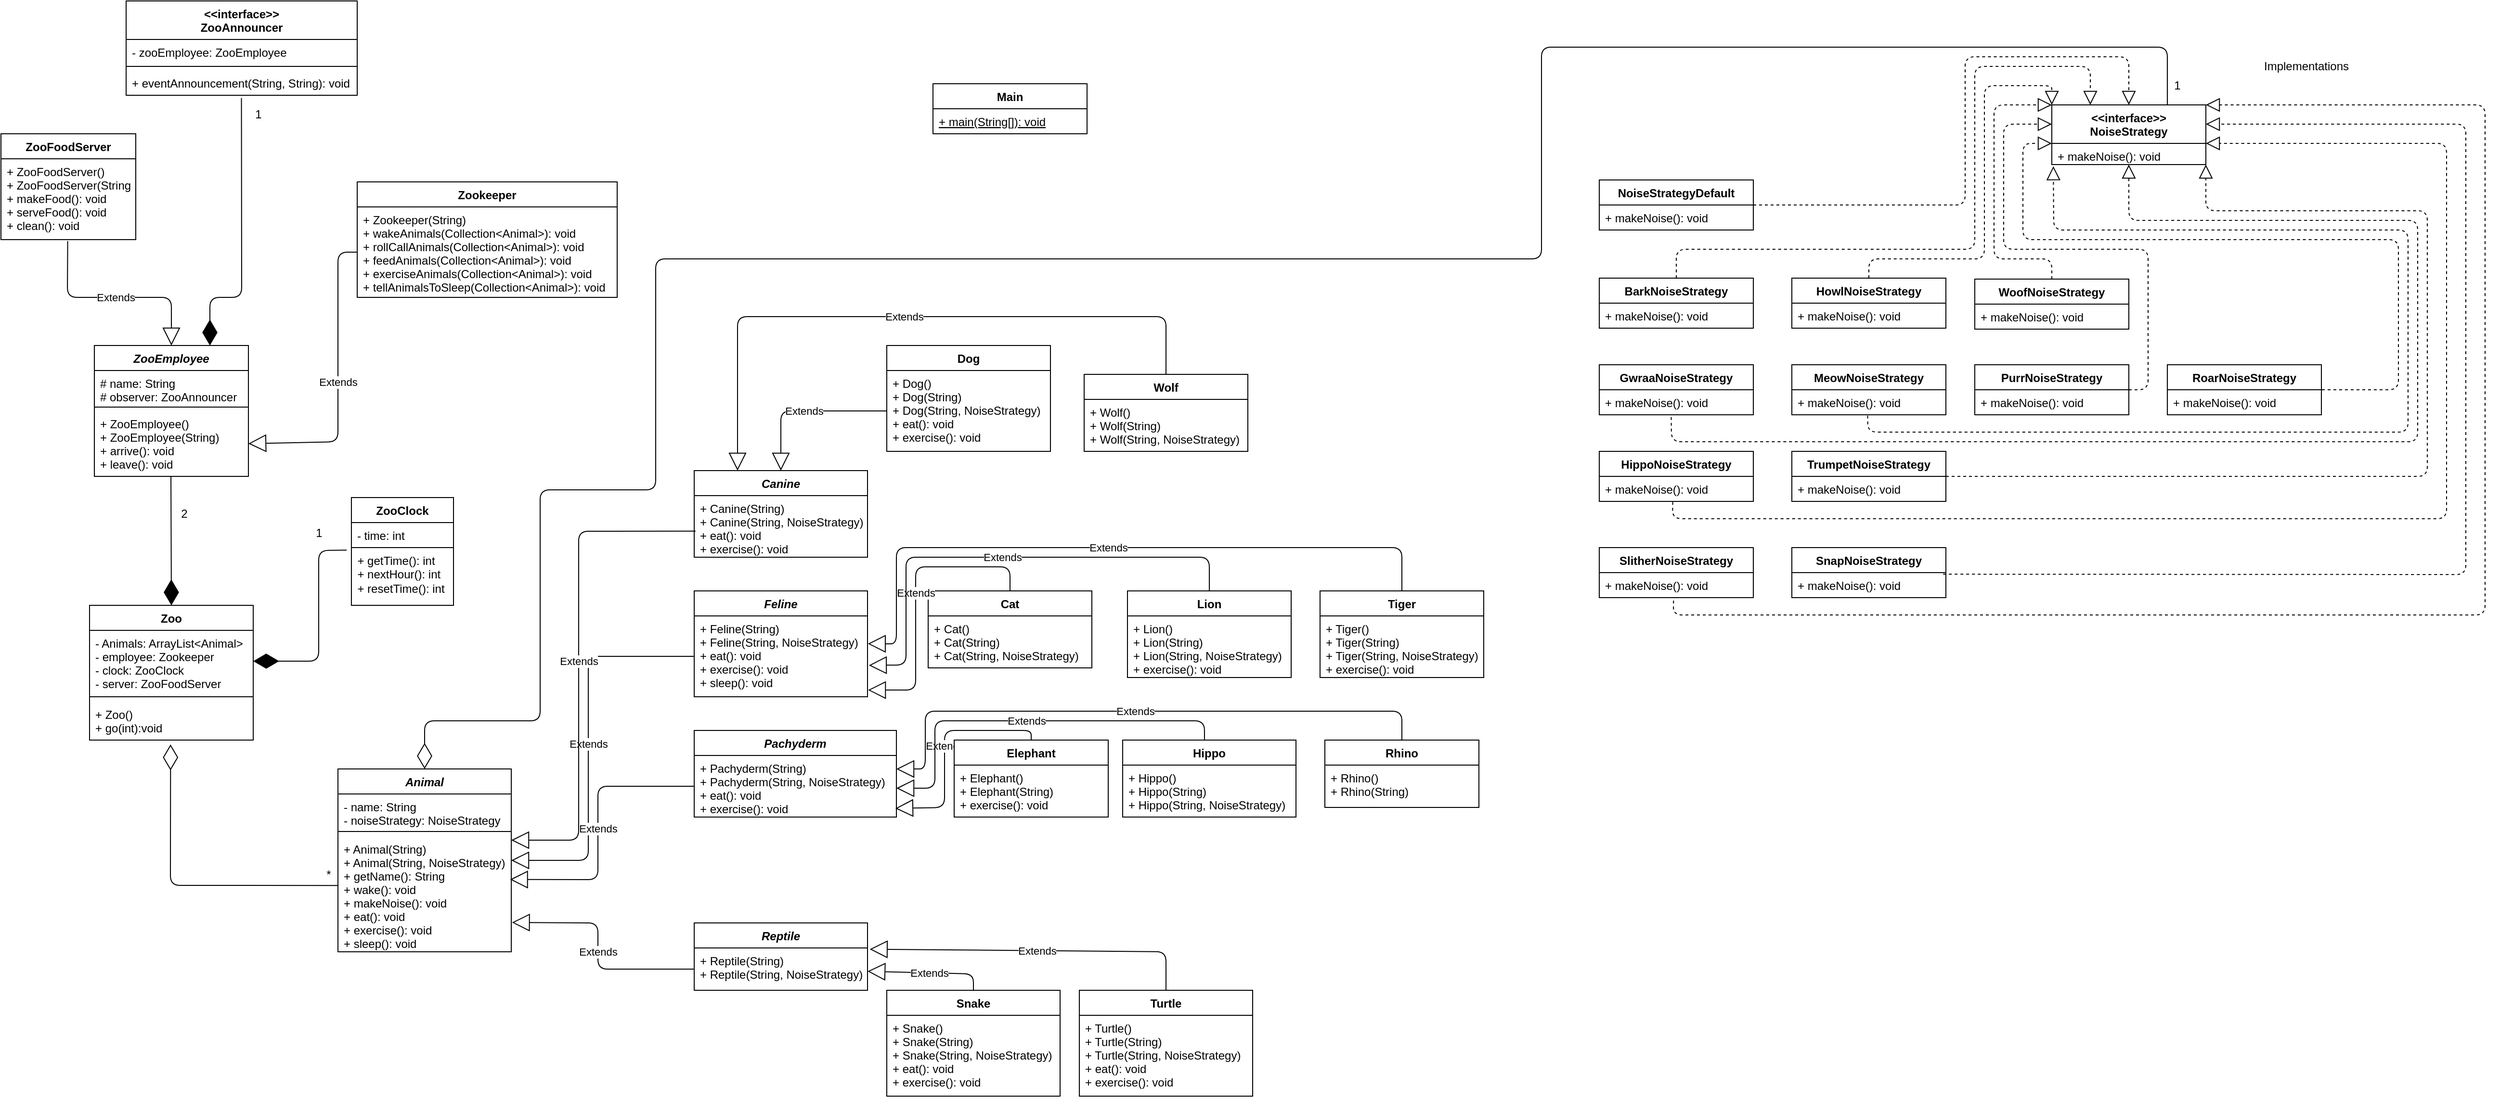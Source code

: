 <mxfile version="13.7.6" type="device"><diagram id="C5RBs43oDa-KdzZeNtuy" name="Page-1"><mxGraphModel dx="4517" dy="3106" grid="1" gridSize="10" guides="1" tooltips="1" connect="1" arrows="1" fold="1" page="1" pageScale="1" pageWidth="827" pageHeight="1169" math="0" shadow="0"><root><mxCell id="WIyWlLk6GJQsqaUBKTNV-0"/><mxCell id="WIyWlLk6GJQsqaUBKTNV-1" parent="WIyWlLk6GJQsqaUBKTNV-0"/><mxCell id="3nitn0mdfwLSogGtSMQ2-30" value="NoiseStrategyDefault" style="swimlane;fontStyle=1;align=center;verticalAlign=top;childLayout=stackLayout;horizontal=1;startSize=26;horizontalStack=0;resizeParent=1;resizeParentMax=0;resizeLast=0;collapsible=1;marginBottom=0;" parent="WIyWlLk6GJQsqaUBKTNV-1" vertex="1"><mxGeometry x="940" y="158" width="160" height="52" as="geometry"/></mxCell><mxCell id="3nitn0mdfwLSogGtSMQ2-31" value="+ makeNoise(): void" style="text;strokeColor=none;fillColor=none;align=left;verticalAlign=top;spacingLeft=4;spacingRight=4;overflow=hidden;rotatable=0;points=[[0,0.5],[1,0.5]];portConstraint=eastwest;" parent="3nitn0mdfwLSogGtSMQ2-30" vertex="1"><mxGeometry y="26" width="160" height="26" as="geometry"/></mxCell><mxCell id="3nitn0mdfwLSogGtSMQ2-46" value="BarkNoiseStrategy" style="swimlane;fontStyle=1;align=center;verticalAlign=top;childLayout=stackLayout;horizontal=1;startSize=26;horizontalStack=0;resizeParent=1;resizeParentMax=0;resizeLast=0;collapsible=1;marginBottom=0;" parent="WIyWlLk6GJQsqaUBKTNV-1" vertex="1"><mxGeometry x="940" y="260" width="160" height="52" as="geometry"/></mxCell><mxCell id="3nitn0mdfwLSogGtSMQ2-47" value="+ makeNoise(): void" style="text;strokeColor=none;fillColor=none;align=left;verticalAlign=top;spacingLeft=4;spacingRight=4;overflow=hidden;rotatable=0;points=[[0,0.5],[1,0.5]];portConstraint=eastwest;" parent="3nitn0mdfwLSogGtSMQ2-46" vertex="1"><mxGeometry y="26" width="160" height="26" as="geometry"/></mxCell><mxCell id="3nitn0mdfwLSogGtSMQ2-50" value="HowlNoiseStrategy" style="swimlane;fontStyle=1;align=center;verticalAlign=top;childLayout=stackLayout;horizontal=1;startSize=26;horizontalStack=0;resizeParent=1;resizeParentMax=0;resizeLast=0;collapsible=1;marginBottom=0;" parent="WIyWlLk6GJQsqaUBKTNV-1" vertex="1"><mxGeometry x="1140" y="260" width="160" height="52" as="geometry"/></mxCell><mxCell id="3nitn0mdfwLSogGtSMQ2-51" value="+ makeNoise(): void" style="text;strokeColor=none;fillColor=none;align=left;verticalAlign=top;spacingLeft=4;spacingRight=4;overflow=hidden;rotatable=0;points=[[0,0.5],[1,0.5]];portConstraint=eastwest;" parent="3nitn0mdfwLSogGtSMQ2-50" vertex="1"><mxGeometry y="26" width="160" height="26" as="geometry"/></mxCell><mxCell id="3nitn0mdfwLSogGtSMQ2-54" value="WoofNoiseStrategy" style="swimlane;fontStyle=1;align=center;verticalAlign=top;childLayout=stackLayout;horizontal=1;startSize=26;horizontalStack=0;resizeParent=1;resizeParentMax=0;resizeLast=0;collapsible=1;marginBottom=0;" parent="WIyWlLk6GJQsqaUBKTNV-1" vertex="1"><mxGeometry x="1330" y="261" width="160" height="52" as="geometry"/></mxCell><mxCell id="3nitn0mdfwLSogGtSMQ2-55" value="+ makeNoise(): void" style="text;strokeColor=none;fillColor=none;align=left;verticalAlign=top;spacingLeft=4;spacingRight=4;overflow=hidden;rotatable=0;points=[[0,0.5],[1,0.5]];portConstraint=eastwest;" parent="3nitn0mdfwLSogGtSMQ2-54" vertex="1"><mxGeometry y="26" width="160" height="26" as="geometry"/></mxCell><mxCell id="3nitn0mdfwLSogGtSMQ2-74" value="GwraaNoiseStrategy" style="swimlane;fontStyle=1;align=center;verticalAlign=top;childLayout=stackLayout;horizontal=1;startSize=26;horizontalStack=0;resizeParent=1;resizeParentMax=0;resizeLast=0;collapsible=1;marginBottom=0;" parent="WIyWlLk6GJQsqaUBKTNV-1" vertex="1"><mxGeometry x="940" y="350" width="160" height="52" as="geometry"/></mxCell><mxCell id="3nitn0mdfwLSogGtSMQ2-75" value="+ makeNoise(): void" style="text;strokeColor=none;fillColor=none;align=left;verticalAlign=top;spacingLeft=4;spacingRight=4;overflow=hidden;rotatable=0;points=[[0,0.5],[1,0.5]];portConstraint=eastwest;" parent="3nitn0mdfwLSogGtSMQ2-74" vertex="1"><mxGeometry y="26" width="160" height="26" as="geometry"/></mxCell><mxCell id="3nitn0mdfwLSogGtSMQ2-78" value="MeowNoiseStrategy" style="swimlane;fontStyle=1;align=center;verticalAlign=top;childLayout=stackLayout;horizontal=1;startSize=26;horizontalStack=0;resizeParent=1;resizeParentMax=0;resizeLast=0;collapsible=1;marginBottom=0;" parent="WIyWlLk6GJQsqaUBKTNV-1" vertex="1"><mxGeometry x="1140" y="350" width="160" height="52" as="geometry"/></mxCell><mxCell id="3nitn0mdfwLSogGtSMQ2-81" value="+ makeNoise(): void" style="text;strokeColor=none;fillColor=none;align=left;verticalAlign=top;spacingLeft=4;spacingRight=4;overflow=hidden;rotatable=0;points=[[0,0.5],[1,0.5]];portConstraint=eastwest;" parent="3nitn0mdfwLSogGtSMQ2-78" vertex="1"><mxGeometry y="26" width="160" height="26" as="geometry"/></mxCell><mxCell id="3nitn0mdfwLSogGtSMQ2-106" value="HippoNoiseStrategy" style="swimlane;fontStyle=1;align=center;verticalAlign=top;childLayout=stackLayout;horizontal=1;startSize=26;horizontalStack=0;resizeParent=1;resizeParentMax=0;resizeLast=0;collapsible=1;marginBottom=0;" parent="WIyWlLk6GJQsqaUBKTNV-1" vertex="1"><mxGeometry x="940" y="440" width="160" height="52" as="geometry"/></mxCell><mxCell id="3nitn0mdfwLSogGtSMQ2-107" value="+ makeNoise(): void" style="text;strokeColor=none;fillColor=none;align=left;verticalAlign=top;spacingLeft=4;spacingRight=4;overflow=hidden;rotatable=0;points=[[0,0.5],[1,0.5]];portConstraint=eastwest;" parent="3nitn0mdfwLSogGtSMQ2-106" vertex="1"><mxGeometry y="26" width="160" height="26" as="geometry"/></mxCell><mxCell id="3nitn0mdfwLSogGtSMQ2-110" value="TrumpetNoiseStrategy" style="swimlane;fontStyle=1;align=center;verticalAlign=top;childLayout=stackLayout;horizontal=1;startSize=26;horizontalStack=0;resizeParent=1;resizeParentMax=0;resizeLast=0;collapsible=1;marginBottom=0;" parent="WIyWlLk6GJQsqaUBKTNV-1" vertex="1"><mxGeometry x="1140" y="440" width="160" height="52" as="geometry"/></mxCell><mxCell id="3nitn0mdfwLSogGtSMQ2-111" value="+ makeNoise(): void" style="text;strokeColor=none;fillColor=none;align=left;verticalAlign=top;spacingLeft=4;spacingRight=4;overflow=hidden;rotatable=0;points=[[0,0.5],[1,0.5]];portConstraint=eastwest;" parent="3nitn0mdfwLSogGtSMQ2-110" vertex="1"><mxGeometry y="26" width="160" height="26" as="geometry"/></mxCell><mxCell id="3nitn0mdfwLSogGtSMQ2-26" value="&lt;&lt;interface&gt;&gt;&#10;NoiseStrategy&#10;" style="swimlane;fontStyle=1;align=center;verticalAlign=top;childLayout=stackLayout;horizontal=1;startSize=40;horizontalStack=0;resizeParent=1;resizeParentMax=0;resizeLast=0;collapsible=1;marginBottom=0;" parent="WIyWlLk6GJQsqaUBKTNV-1" vertex="1"><mxGeometry x="1410" y="80" width="160" height="62" as="geometry"/></mxCell><mxCell id="3nitn0mdfwLSogGtSMQ2-27" value="+ makeNoise(): void" style="text;strokeColor=none;fillColor=none;align=left;verticalAlign=top;spacingLeft=4;spacingRight=4;overflow=hidden;rotatable=0;points=[[0,0.5],[1,0.5]];portConstraint=eastwest;" parent="3nitn0mdfwLSogGtSMQ2-26" vertex="1"><mxGeometry y="40" width="160" height="22" as="geometry"/></mxCell><mxCell id="3nitn0mdfwLSogGtSMQ2-82" value="PurrNoiseStrategy" style="swimlane;fontStyle=1;align=center;verticalAlign=top;childLayout=stackLayout;horizontal=1;startSize=26;horizontalStack=0;resizeParent=1;resizeParentMax=0;resizeLast=0;collapsible=1;marginBottom=0;" parent="WIyWlLk6GJQsqaUBKTNV-1" vertex="1"><mxGeometry x="1330" y="350" width="160" height="52" as="geometry"/></mxCell><mxCell id="3nitn0mdfwLSogGtSMQ2-83" value="+ makeNoise(): void" style="text;strokeColor=none;fillColor=none;align=left;verticalAlign=top;spacingLeft=4;spacingRight=4;overflow=hidden;rotatable=0;points=[[0,0.5],[1,0.5]];portConstraint=eastwest;" parent="3nitn0mdfwLSogGtSMQ2-82" vertex="1"><mxGeometry y="26" width="160" height="26" as="geometry"/></mxCell><mxCell id="3nitn0mdfwLSogGtSMQ2-86" value="RoarNoiseStrategy" style="swimlane;fontStyle=1;align=center;verticalAlign=top;childLayout=stackLayout;horizontal=1;startSize=26;horizontalStack=0;resizeParent=1;resizeParentMax=0;resizeLast=0;collapsible=1;marginBottom=0;" parent="WIyWlLk6GJQsqaUBKTNV-1" vertex="1"><mxGeometry x="1530" y="350" width="160" height="52" as="geometry"/></mxCell><mxCell id="3nitn0mdfwLSogGtSMQ2-87" value="+ makeNoise(): void" style="text;strokeColor=none;fillColor=none;align=left;verticalAlign=top;spacingLeft=4;spacingRight=4;overflow=hidden;rotatable=0;points=[[0,0.5],[1,0.5]];portConstraint=eastwest;" parent="3nitn0mdfwLSogGtSMQ2-86" vertex="1"><mxGeometry y="26" width="160" height="26" as="geometry"/></mxCell><mxCell id="3nitn0mdfwLSogGtSMQ2-118" value="Snake" style="swimlane;fontStyle=1;align=center;verticalAlign=top;childLayout=stackLayout;horizontal=1;startSize=26;horizontalStack=0;resizeParent=1;resizeParentMax=0;resizeLast=0;collapsible=1;marginBottom=0;" parent="WIyWlLk6GJQsqaUBKTNV-1" vertex="1"><mxGeometry x="200" y="1000" width="180" height="110" as="geometry"/></mxCell><mxCell id="3nitn0mdfwLSogGtSMQ2-121" value="+ Snake()&#10;+ Snake(String)&#10;+ Snake(String, NoiseStrategy)&#10;+ eat(): void&#10;+ exercise(): void" style="text;strokeColor=none;fillColor=none;align=left;verticalAlign=top;spacingLeft=4;spacingRight=4;overflow=hidden;rotatable=0;points=[[0,0.5],[1,0.5]];portConstraint=eastwest;" parent="3nitn0mdfwLSogGtSMQ2-118" vertex="1"><mxGeometry y="26" width="180" height="84" as="geometry"/></mxCell><mxCell id="3nitn0mdfwLSogGtSMQ2-122" value="Turtle" style="swimlane;fontStyle=1;align=center;verticalAlign=top;childLayout=stackLayout;horizontal=1;startSize=26;horizontalStack=0;resizeParent=1;resizeParentMax=0;resizeLast=0;collapsible=1;marginBottom=0;" parent="WIyWlLk6GJQsqaUBKTNV-1" vertex="1"><mxGeometry x="400" y="1000" width="180" height="110" as="geometry"/></mxCell><mxCell id="3nitn0mdfwLSogGtSMQ2-123" value="+ Turtle()&#10;+ Turtle(String)&#10;+ Turtle(String, NoiseStrategy)&#10;+ eat(): void&#10;+ exercise(): void" style="text;strokeColor=none;fillColor=none;align=left;verticalAlign=top;spacingLeft=4;spacingRight=4;overflow=hidden;rotatable=0;points=[[0,0.5],[1,0.5]];portConstraint=eastwest;" parent="3nitn0mdfwLSogGtSMQ2-122" vertex="1"><mxGeometry y="26" width="180" height="84" as="geometry"/></mxCell><mxCell id="3nitn0mdfwLSogGtSMQ2-22" value="Animal" style="swimlane;fontStyle=3;align=center;verticalAlign=top;childLayout=stackLayout;horizontal=1;startSize=26;horizontalStack=0;resizeParent=1;resizeParentMax=0;resizeLast=0;collapsible=1;marginBottom=0;" parent="WIyWlLk6GJQsqaUBKTNV-1" vertex="1"><mxGeometry x="-370" y="770" width="180" height="190" as="geometry"/></mxCell><mxCell id="3nitn0mdfwLSogGtSMQ2-23" value="- name: String&#10;- noiseStrategy: NoiseStrategy" style="text;strokeColor=none;fillColor=none;align=left;verticalAlign=top;spacingLeft=4;spacingRight=4;overflow=hidden;rotatable=0;points=[[0,0.5],[1,0.5]];portConstraint=eastwest;" parent="3nitn0mdfwLSogGtSMQ2-22" vertex="1"><mxGeometry y="26" width="180" height="34" as="geometry"/></mxCell><mxCell id="3nitn0mdfwLSogGtSMQ2-24" value="" style="line;strokeWidth=1;fillColor=none;align=left;verticalAlign=middle;spacingTop=-1;spacingLeft=3;spacingRight=3;rotatable=0;labelPosition=right;points=[];portConstraint=eastwest;" parent="3nitn0mdfwLSogGtSMQ2-22" vertex="1"><mxGeometry y="60" width="180" height="10" as="geometry"/></mxCell><mxCell id="3nitn0mdfwLSogGtSMQ2-25" value="+ Animal(String)&#10;+ Animal(String, NoiseStrategy)&#10;+ getName(): String&#10;+ wake(): void&#10;+ makeNoise(): void&#10;+ eat(): void&#10;+ exercise(): void&#10;+ sleep(): void" style="text;strokeColor=none;fillColor=none;align=left;verticalAlign=top;spacingLeft=4;spacingRight=4;overflow=hidden;rotatable=0;points=[[0,0.5],[1,0.5]];portConstraint=eastwest;" parent="3nitn0mdfwLSogGtSMQ2-22" vertex="1"><mxGeometry y="70" width="180" height="120" as="geometry"/></mxCell><mxCell id="XKUKXw9-IhA_FYFdJ5NG-2" value="Extends" style="endArrow=block;endSize=16;endFill=0;html=1;exitX=0;exitY=0.5;exitDx=0;exitDy=0;" parent="WIyWlLk6GJQsqaUBKTNV-1" source="3nitn0mdfwLSogGtSMQ2-59" target="3nitn0mdfwLSogGtSMQ2-22" edge="1"><mxGeometry width="160" relative="1" as="geometry"><mxPoint x="30" y="790" as="sourcePoint"/><mxPoint x="190" y="790" as="targetPoint"/><Array as="points"><mxPoint x="-110" y="653"/><mxPoint x="-110" y="865"/></Array></mxGeometry></mxCell><mxCell id="XKUKXw9-IhA_FYFdJ5NG-3" value="Extends" style="endArrow=block;endSize=16;endFill=0;html=1;exitX=0;exitY=0.5;exitDx=0;exitDy=0;entryX=0.993;entryY=0.374;entryDx=0;entryDy=0;entryPerimeter=0;" parent="WIyWlLk6GJQsqaUBKTNV-1" source="3nitn0mdfwLSogGtSMQ2-93" target="3nitn0mdfwLSogGtSMQ2-25" edge="1"><mxGeometry width="160" relative="1" as="geometry"><mxPoint x="30" y="790" as="sourcePoint"/><mxPoint x="190" y="790" as="targetPoint"/><Array as="points"><mxPoint x="-100" y="788"/><mxPoint x="-100" y="885"/></Array></mxGeometry></mxCell><mxCell id="XKUKXw9-IhA_FYFdJ5NG-4" value="Extends" style="endArrow=block;endSize=16;endFill=0;html=1;exitX=0.008;exitY=0.577;exitDx=0;exitDy=0;exitPerimeter=0;" parent="WIyWlLk6GJQsqaUBKTNV-1" source="3nitn0mdfwLSogGtSMQ2-37" edge="1"><mxGeometry width="160" relative="1" as="geometry"><mxPoint x="30" y="790" as="sourcePoint"/><mxPoint x="-190" y="844" as="targetPoint"/><Array as="points"><mxPoint x="-120" y="523"/><mxPoint x="-120" y="800"/><mxPoint x="-120" y="844"/></Array></mxGeometry></mxCell><mxCell id="XKUKXw9-IhA_FYFdJ5NG-5" value="Extends" style="endArrow=block;endSize=16;endFill=0;html=1;exitX=0;exitY=0.5;exitDx=0;exitDy=0;entryX=1.004;entryY=0.746;entryDx=0;entryDy=0;entryPerimeter=0;" parent="WIyWlLk6GJQsqaUBKTNV-1" source="3nitn0mdfwLSogGtSMQ2-117" target="3nitn0mdfwLSogGtSMQ2-25" edge="1"><mxGeometry width="160" relative="1" as="geometry"><mxPoint x="30" y="790" as="sourcePoint"/><mxPoint x="190" y="790" as="targetPoint"/><Array as="points"><mxPoint x="-100" y="978"/><mxPoint x="-100" y="930"/></Array></mxGeometry></mxCell><mxCell id="3nitn0mdfwLSogGtSMQ2-34" value="Canine" style="swimlane;fontStyle=3;align=center;verticalAlign=top;childLayout=stackLayout;horizontal=1;startSize=26;horizontalStack=0;resizeParent=1;resizeParentMax=0;resizeLast=0;collapsible=1;marginBottom=0;" parent="WIyWlLk6GJQsqaUBKTNV-1" vertex="1"><mxGeometry y="460" width="180" height="90" as="geometry"/></mxCell><mxCell id="3nitn0mdfwLSogGtSMQ2-37" value="+ Canine(String)&#10;+ Canine(String, NoiseStrategy)&#10;+ eat(): void&#10;+ exercise(): void" style="text;strokeColor=none;fillColor=none;align=left;verticalAlign=top;spacingLeft=4;spacingRight=4;overflow=hidden;rotatable=0;points=[[0,0.5],[1,0.5]];portConstraint=eastwest;" parent="3nitn0mdfwLSogGtSMQ2-34" vertex="1"><mxGeometry y="26" width="180" height="64" as="geometry"/></mxCell><mxCell id="3nitn0mdfwLSogGtSMQ2-38" value="Dog" style="swimlane;fontStyle=1;align=center;verticalAlign=top;childLayout=stackLayout;horizontal=1;startSize=26;horizontalStack=0;resizeParent=1;resizeParentMax=0;resizeLast=0;collapsible=1;marginBottom=0;" parent="WIyWlLk6GJQsqaUBKTNV-1" vertex="1"><mxGeometry x="200" y="330" width="170" height="110" as="geometry"/></mxCell><mxCell id="3nitn0mdfwLSogGtSMQ2-39" value="+ Dog()&#10;+ Dog(String)&#10;+ Dog(String, NoiseStrategy)&#10;+ eat(): void&#10;+ exercise(): void" style="text;strokeColor=none;fillColor=none;align=left;verticalAlign=top;spacingLeft=4;spacingRight=4;overflow=hidden;rotatable=0;points=[[0,0.5],[1,0.5]];portConstraint=eastwest;" parent="3nitn0mdfwLSogGtSMQ2-38" vertex="1"><mxGeometry y="26" width="170" height="84" as="geometry"/></mxCell><mxCell id="3nitn0mdfwLSogGtSMQ2-42" value="Wolf" style="swimlane;fontStyle=1;align=center;verticalAlign=top;childLayout=stackLayout;horizontal=1;startSize=26;horizontalStack=0;resizeParent=1;resizeParentMax=0;resizeLast=0;collapsible=1;marginBottom=0;" parent="WIyWlLk6GJQsqaUBKTNV-1" vertex="1"><mxGeometry x="405" y="360" width="170" height="80" as="geometry"/></mxCell><mxCell id="3nitn0mdfwLSogGtSMQ2-43" value="+ Wolf()&#10;+ Wolf(String)&#10;+ Wolf(String, NoiseStrategy)" style="text;strokeColor=none;fillColor=none;align=left;verticalAlign=top;spacingLeft=4;spacingRight=4;overflow=hidden;rotatable=0;points=[[0,0.5],[1,0.5]];portConstraint=eastwest;" parent="3nitn0mdfwLSogGtSMQ2-42" vertex="1"><mxGeometry y="26" width="170" height="54" as="geometry"/></mxCell><mxCell id="XKUKXw9-IhA_FYFdJ5NG-6" value="Extends" style="endArrow=block;endSize=16;endFill=0;html=1;" parent="WIyWlLk6GJQsqaUBKTNV-1" source="3nitn0mdfwLSogGtSMQ2-39" edge="1"><mxGeometry width="160" relative="1" as="geometry"><mxPoint x="470" y="500" as="sourcePoint"/><mxPoint x="90" y="460" as="targetPoint"/><Array as="points"><mxPoint x="90" y="398"/></Array></mxGeometry></mxCell><mxCell id="XKUKXw9-IhA_FYFdJ5NG-7" value="Extends" style="endArrow=block;endSize=16;endFill=0;html=1;exitX=0.5;exitY=0;exitDx=0;exitDy=0;entryX=0.25;entryY=0;entryDx=0;entryDy=0;" parent="WIyWlLk6GJQsqaUBKTNV-1" source="3nitn0mdfwLSogGtSMQ2-42" target="3nitn0mdfwLSogGtSMQ2-34" edge="1"><mxGeometry width="160" relative="1" as="geometry"><mxPoint x="610" y="450" as="sourcePoint"/><mxPoint x="490" y="300" as="targetPoint"/><Array as="points"><mxPoint x="490" y="300"/><mxPoint x="45" y="300"/></Array></mxGeometry></mxCell><mxCell id="3nitn0mdfwLSogGtSMQ2-58" value="Feline" style="swimlane;fontStyle=3;align=center;verticalAlign=top;childLayout=stackLayout;horizontal=1;startSize=26;horizontalStack=0;resizeParent=1;resizeParentMax=0;resizeLast=0;collapsible=1;marginBottom=0;" parent="WIyWlLk6GJQsqaUBKTNV-1" vertex="1"><mxGeometry y="585" width="180" height="110" as="geometry"/></mxCell><mxCell id="3nitn0mdfwLSogGtSMQ2-59" value="+ Feline(String)&#10;+ Feline(String, NoiseStrategy)&#10;+ eat(): void&#10;+ exercise(): void&#10;+ sleep(): void" style="text;strokeColor=none;fillColor=none;align=left;verticalAlign=top;spacingLeft=4;spacingRight=4;overflow=hidden;rotatable=0;points=[[0,0.5],[1,0.5]];portConstraint=eastwest;" parent="3nitn0mdfwLSogGtSMQ2-58" vertex="1"><mxGeometry y="26" width="180" height="84" as="geometry"/></mxCell><mxCell id="3nitn0mdfwLSogGtSMQ2-62" value="Cat" style="swimlane;fontStyle=1;align=center;verticalAlign=top;childLayout=stackLayout;horizontal=1;startSize=26;horizontalStack=0;resizeParent=1;resizeParentMax=0;resizeLast=0;collapsible=1;marginBottom=0;" parent="WIyWlLk6GJQsqaUBKTNV-1" vertex="1"><mxGeometry x="243" y="585" width="170" height="80" as="geometry"/></mxCell><mxCell id="3nitn0mdfwLSogGtSMQ2-63" value="+ Cat()&#10;+ Cat(String)&#10;+ Cat(String, NoiseStrategy)" style="text;strokeColor=none;fillColor=none;align=left;verticalAlign=top;spacingLeft=4;spacingRight=4;overflow=hidden;rotatable=0;points=[[0,0.5],[1,0.5]];portConstraint=eastwest;" parent="3nitn0mdfwLSogGtSMQ2-62" vertex="1"><mxGeometry y="26" width="170" height="54" as="geometry"/></mxCell><mxCell id="3nitn0mdfwLSogGtSMQ2-66" value="Lion" style="swimlane;fontStyle=1;align=center;verticalAlign=top;childLayout=stackLayout;horizontal=1;startSize=26;horizontalStack=0;resizeParent=1;resizeParentMax=0;resizeLast=0;collapsible=1;marginBottom=0;" parent="WIyWlLk6GJQsqaUBKTNV-1" vertex="1"><mxGeometry x="450" y="585" width="170" height="90" as="geometry"/></mxCell><mxCell id="3nitn0mdfwLSogGtSMQ2-67" value="+ Lion()&#10;+ Lion(String)&#10;+ Lion(String, NoiseStrategy)&#10;+ exercise(): void" style="text;strokeColor=none;fillColor=none;align=left;verticalAlign=top;spacingLeft=4;spacingRight=4;overflow=hidden;rotatable=0;points=[[0,0.5],[1,0.5]];portConstraint=eastwest;" parent="3nitn0mdfwLSogGtSMQ2-66" vertex="1"><mxGeometry y="26" width="170" height="64" as="geometry"/></mxCell><mxCell id="3nitn0mdfwLSogGtSMQ2-70" value="Tiger" style="swimlane;fontStyle=1;align=center;verticalAlign=top;childLayout=stackLayout;horizontal=1;startSize=26;horizontalStack=0;resizeParent=1;resizeParentMax=0;resizeLast=0;collapsible=1;marginBottom=0;" parent="WIyWlLk6GJQsqaUBKTNV-1" vertex="1"><mxGeometry x="650" y="585" width="170" height="90" as="geometry"/></mxCell><mxCell id="3nitn0mdfwLSogGtSMQ2-73" value="+ Tiger()&#10;+ Tiger(String)&#10;+ Tiger(String, NoiseStrategy)&#10;+ exercise(): void" style="text;strokeColor=none;fillColor=none;align=left;verticalAlign=top;spacingLeft=4;spacingRight=4;overflow=hidden;rotatable=0;points=[[0,0.5],[1,0.5]];portConstraint=eastwest;" parent="3nitn0mdfwLSogGtSMQ2-70" vertex="1"><mxGeometry y="26" width="170" height="64" as="geometry"/></mxCell><mxCell id="XKUKXw9-IhA_FYFdJ5NG-9" value="Extends" style="endArrow=block;endSize=16;endFill=0;html=1;exitX=0.5;exitY=0;exitDx=0;exitDy=0;entryX=1.003;entryY=0.917;entryDx=0;entryDy=0;entryPerimeter=0;" parent="WIyWlLk6GJQsqaUBKTNV-1" source="3nitn0mdfwLSogGtSMQ2-62" target="3nitn0mdfwLSogGtSMQ2-59" edge="1"><mxGeometry width="160" relative="1" as="geometry"><mxPoint x="460" y="480" as="sourcePoint"/><mxPoint x="620" y="480" as="targetPoint"/><Array as="points"><mxPoint x="328" y="560"/><mxPoint x="230" y="560"/><mxPoint x="230" y="688"/></Array></mxGeometry></mxCell><mxCell id="XKUKXw9-IhA_FYFdJ5NG-10" value="Extends" style="endArrow=block;endSize=16;endFill=0;html=1;exitX=0.5;exitY=0;exitDx=0;exitDy=0;entryX=1.008;entryY=0.611;entryDx=0;entryDy=0;entryPerimeter=0;" parent="WIyWlLk6GJQsqaUBKTNV-1" source="3nitn0mdfwLSogGtSMQ2-66" target="3nitn0mdfwLSogGtSMQ2-59" edge="1"><mxGeometry width="160" relative="1" as="geometry"><mxPoint x="540" y="580" as="sourcePoint"/><mxPoint x="535" y="550" as="targetPoint"/><Array as="points"><mxPoint x="535" y="550"/><mxPoint x="220" y="550"/><mxPoint x="220" y="662"/></Array></mxGeometry></mxCell><mxCell id="XKUKXw9-IhA_FYFdJ5NG-11" value="Extends" style="endArrow=block;endSize=16;endFill=0;html=1;exitX=0.5;exitY=0;exitDx=0;exitDy=0;entryX=1.002;entryY=0.344;entryDx=0;entryDy=0;entryPerimeter=0;" parent="WIyWlLk6GJQsqaUBKTNV-1" source="3nitn0mdfwLSogGtSMQ2-70" target="3nitn0mdfwLSogGtSMQ2-59" edge="1"><mxGeometry width="160" relative="1" as="geometry"><mxPoint x="730" y="580" as="sourcePoint"/><mxPoint x="200" y="540" as="targetPoint"/><Array as="points"><mxPoint x="735" y="540"/><mxPoint x="210" y="540"/><mxPoint x="210" y="640"/></Array></mxGeometry></mxCell><mxCell id="3nitn0mdfwLSogGtSMQ2-90" value="Pachyderm" style="swimlane;fontStyle=3;align=center;verticalAlign=top;childLayout=stackLayout;horizontal=1;startSize=26;horizontalStack=0;resizeParent=1;resizeParentMax=0;resizeLast=0;collapsible=1;marginBottom=0;" parent="WIyWlLk6GJQsqaUBKTNV-1" vertex="1"><mxGeometry y="730" width="210" height="90" as="geometry"/></mxCell><mxCell id="3nitn0mdfwLSogGtSMQ2-93" value="+ Pachyderm(String)&#10;+ Pachyderm(String, NoiseStrategy)&#10;+ eat(): void&#10;+ exercise(): void" style="text;strokeColor=none;fillColor=none;align=left;verticalAlign=top;spacingLeft=4;spacingRight=4;overflow=hidden;rotatable=0;points=[[0,0.5],[1,0.5]];portConstraint=eastwest;" parent="3nitn0mdfwLSogGtSMQ2-90" vertex="1"><mxGeometry y="26" width="210" height="64" as="geometry"/></mxCell><mxCell id="3nitn0mdfwLSogGtSMQ2-98" value="Hippo" style="swimlane;fontStyle=1;align=center;verticalAlign=top;childLayout=stackLayout;horizontal=1;startSize=26;horizontalStack=0;resizeParent=1;resizeParentMax=0;resizeLast=0;collapsible=1;marginBottom=0;" parent="WIyWlLk6GJQsqaUBKTNV-1" vertex="1"><mxGeometry x="445" y="740" width="180" height="80" as="geometry"/></mxCell><mxCell id="3nitn0mdfwLSogGtSMQ2-101" value="+ Hippo()&#10;+ Hippo(String)&#10;+ Hippo(String, NoiseStrategy)" style="text;strokeColor=none;fillColor=none;align=left;verticalAlign=top;spacingLeft=4;spacingRight=4;overflow=hidden;rotatable=0;points=[[0,0.5],[1,0.5]];portConstraint=eastwest;" parent="3nitn0mdfwLSogGtSMQ2-98" vertex="1"><mxGeometry y="26" width="180" height="54" as="geometry"/></mxCell><mxCell id="3nitn0mdfwLSogGtSMQ2-102" value="Rhino" style="swimlane;fontStyle=1;align=center;verticalAlign=top;childLayout=stackLayout;horizontal=1;startSize=26;horizontalStack=0;resizeParent=1;resizeParentMax=0;resizeLast=0;collapsible=1;marginBottom=0;" parent="WIyWlLk6GJQsqaUBKTNV-1" vertex="1"><mxGeometry x="655" y="740" width="160" height="70" as="geometry"/></mxCell><mxCell id="3nitn0mdfwLSogGtSMQ2-105" value="+ Rhino()&#10;+ Rhino(String)" style="text;strokeColor=none;fillColor=none;align=left;verticalAlign=top;spacingLeft=4;spacingRight=4;overflow=hidden;rotatable=0;points=[[0,0.5],[1,0.5]];portConstraint=eastwest;" parent="3nitn0mdfwLSogGtSMQ2-102" vertex="1"><mxGeometry y="26" width="160" height="44" as="geometry"/></mxCell><mxCell id="XKUKXw9-IhA_FYFdJ5NG-12" value="Extends" style="endArrow=block;endSize=16;endFill=0;html=1;exitX=0.5;exitY=0;exitDx=0;exitDy=0;entryX=0.995;entryY=0.859;entryDx=0;entryDy=0;entryPerimeter=0;" parent="WIyWlLk6GJQsqaUBKTNV-1" source="3nitn0mdfwLSogGtSMQ2-94" target="3nitn0mdfwLSogGtSMQ2-93" edge="1"><mxGeometry width="160" relative="1" as="geometry"><mxPoint x="340" y="730" as="sourcePoint"/><mxPoint x="220" y="816" as="targetPoint"/><Array as="points"><mxPoint x="350" y="730"/><mxPoint x="335" y="730"/><mxPoint x="260" y="730"/><mxPoint x="260" y="810"/></Array></mxGeometry></mxCell><mxCell id="3nitn0mdfwLSogGtSMQ2-94" value="Elephant" style="swimlane;fontStyle=1;align=center;verticalAlign=top;childLayout=stackLayout;horizontal=1;startSize=26;horizontalStack=0;resizeParent=1;resizeParentMax=0;resizeLast=0;collapsible=1;marginBottom=0;" parent="WIyWlLk6GJQsqaUBKTNV-1" vertex="1"><mxGeometry x="270" y="740" width="160" height="80" as="geometry"/></mxCell><mxCell id="3nitn0mdfwLSogGtSMQ2-95" value="+ Elephant()&#10;+ Elephant(String)&#10;+ exercise(): void" style="text;strokeColor=none;fillColor=none;align=left;verticalAlign=top;spacingLeft=4;spacingRight=4;overflow=hidden;rotatable=0;points=[[0,0.5],[1,0.5]];portConstraint=eastwest;" parent="3nitn0mdfwLSogGtSMQ2-94" vertex="1"><mxGeometry y="26" width="160" height="54" as="geometry"/></mxCell><mxCell id="XKUKXw9-IhA_FYFdJ5NG-13" value="Extends" style="endArrow=block;endSize=16;endFill=0;html=1;exitX=0.472;exitY=0;exitDx=0;exitDy=0;exitPerimeter=0;" parent="WIyWlLk6GJQsqaUBKTNV-1" source="3nitn0mdfwLSogGtSMQ2-98" edge="1"><mxGeometry width="160" relative="1" as="geometry"><mxPoint x="550" y="660" as="sourcePoint"/><mxPoint x="210" y="790" as="targetPoint"/><Array as="points"><mxPoint x="530" y="720"/><mxPoint x="250" y="720"/><mxPoint x="250" y="790"/></Array></mxGeometry></mxCell><mxCell id="XKUKXw9-IhA_FYFdJ5NG-15" value="Extends" style="endArrow=block;endSize=16;endFill=0;html=1;entryX=1;entryY=0.219;entryDx=0;entryDy=0;entryPerimeter=0;exitX=0.5;exitY=0;exitDx=0;exitDy=0;" parent="WIyWlLk6GJQsqaUBKTNV-1" source="3nitn0mdfwLSogGtSMQ2-102" target="3nitn0mdfwLSogGtSMQ2-93" edge="1"><mxGeometry width="160" relative="1" as="geometry"><mxPoint x="740" y="710" as="sourcePoint"/><mxPoint x="710" y="660" as="targetPoint"/><Array as="points"><mxPoint x="735" y="710"/><mxPoint x="240" y="710"/><mxPoint x="240" y="770"/></Array></mxGeometry></mxCell><mxCell id="3nitn0mdfwLSogGtSMQ2-114" value="Reptile" style="swimlane;fontStyle=3;align=center;verticalAlign=top;childLayout=stackLayout;horizontal=1;startSize=26;horizontalStack=0;resizeParent=1;resizeParentMax=0;resizeLast=0;collapsible=1;marginBottom=0;" parent="WIyWlLk6GJQsqaUBKTNV-1" vertex="1"><mxGeometry y="930" width="180" height="70" as="geometry"/></mxCell><mxCell id="3nitn0mdfwLSogGtSMQ2-117" value="+ Reptile(String)&#10;+ Reptile(String, NoiseStrategy)" style="text;strokeColor=none;fillColor=none;align=left;verticalAlign=top;spacingLeft=4;spacingRight=4;overflow=hidden;rotatable=0;points=[[0,0.5],[1,0.5]];portConstraint=eastwest;" parent="3nitn0mdfwLSogGtSMQ2-114" vertex="1"><mxGeometry y="26" width="180" height="44" as="geometry"/></mxCell><mxCell id="XKUKXw9-IhA_FYFdJ5NG-16" value="Extends" style="endArrow=block;endSize=16;endFill=0;html=1;exitX=0.5;exitY=0;exitDx=0;exitDy=0;" parent="WIyWlLk6GJQsqaUBKTNV-1" source="3nitn0mdfwLSogGtSMQ2-118" target="3nitn0mdfwLSogGtSMQ2-117" edge="1"><mxGeometry width="160" relative="1" as="geometry"><mxPoint x="510" y="910" as="sourcePoint"/><mxPoint x="670" y="910" as="targetPoint"/><Array as="points"><mxPoint x="290" y="983"/></Array></mxGeometry></mxCell><mxCell id="XKUKXw9-IhA_FYFdJ5NG-17" value="Extends" style="endArrow=block;endSize=16;endFill=0;html=1;exitX=0.5;exitY=0;exitDx=0;exitDy=0;entryX=1.013;entryY=0.03;entryDx=0;entryDy=0;entryPerimeter=0;" parent="WIyWlLk6GJQsqaUBKTNV-1" source="3nitn0mdfwLSogGtSMQ2-122" target="3nitn0mdfwLSogGtSMQ2-117" edge="1"><mxGeometry width="160" relative="1" as="geometry"><mxPoint x="510" y="910" as="sourcePoint"/><mxPoint x="670" y="910" as="targetPoint"/><Array as="points"><mxPoint x="490" y="960"/></Array></mxGeometry></mxCell><mxCell id="XKUKXw9-IhA_FYFdJ5NG-19" value="Extends" style="endArrow=block;endSize=16;endFill=0;html=1;exitX=0;exitY=0.5;exitDx=0;exitDy=0;entryX=1;entryY=0.5;entryDx=0;entryDy=0;" parent="WIyWlLk6GJQsqaUBKTNV-1" source="3nitn0mdfwLSogGtSMQ2-19" target="3nitn0mdfwLSogGtSMQ2-13" edge="1"><mxGeometry width="160" relative="1" as="geometry"><mxPoint x="-518" y="422" as="sourcePoint"/><mxPoint x="-358" y="422" as="targetPoint"/><Array as="points"><mxPoint x="-370" y="233"/><mxPoint x="-370" y="430"/></Array></mxGeometry></mxCell><mxCell id="3nitn0mdfwLSogGtSMQ2-126" value="SlitherNoiseStrategy" style="swimlane;fontStyle=1;align=center;verticalAlign=top;childLayout=stackLayout;horizontal=1;startSize=26;horizontalStack=0;resizeParent=1;resizeParentMax=0;resizeLast=0;collapsible=1;marginBottom=0;" parent="WIyWlLk6GJQsqaUBKTNV-1" vertex="1"><mxGeometry x="940" y="540" width="160" height="52" as="geometry"/></mxCell><mxCell id="3nitn0mdfwLSogGtSMQ2-129" value="+ makeNoise(): void" style="text;strokeColor=none;fillColor=none;align=left;verticalAlign=top;spacingLeft=4;spacingRight=4;overflow=hidden;rotatable=0;points=[[0,0.5],[1,0.5]];portConstraint=eastwest;" parent="3nitn0mdfwLSogGtSMQ2-126" vertex="1"><mxGeometry y="26" width="160" height="26" as="geometry"/></mxCell><mxCell id="3nitn0mdfwLSogGtSMQ2-130" value="SnapNoiseStrategy" style="swimlane;fontStyle=1;align=center;verticalAlign=top;childLayout=stackLayout;horizontal=1;startSize=26;horizontalStack=0;resizeParent=1;resizeParentMax=0;resizeLast=0;collapsible=1;marginBottom=0;" parent="WIyWlLk6GJQsqaUBKTNV-1" vertex="1"><mxGeometry x="1140" y="540" width="160" height="52" as="geometry"/></mxCell><mxCell id="3nitn0mdfwLSogGtSMQ2-133" value="+ makeNoise(): void" style="text;strokeColor=none;fillColor=none;align=left;verticalAlign=top;spacingLeft=4;spacingRight=4;overflow=hidden;rotatable=0;points=[[0,0.5],[1,0.5]];portConstraint=eastwest;" parent="3nitn0mdfwLSogGtSMQ2-130" vertex="1"><mxGeometry y="26" width="160" height="26" as="geometry"/></mxCell><mxCell id="XKUKXw9-IhA_FYFdJ5NG-20" value="" style="endArrow=block;dashed=1;endFill=0;endSize=12;html=1;entryX=0.01;entryY=1.078;entryDx=0;entryDy=0;entryPerimeter=0;exitX=0.492;exitY=1.034;exitDx=0;exitDy=0;exitPerimeter=0;" parent="WIyWlLk6GJQsqaUBKTNV-1" source="3nitn0mdfwLSogGtSMQ2-81" target="3nitn0mdfwLSogGtSMQ2-27" edge="1"><mxGeometry width="160" relative="1" as="geometry"><mxPoint x="1220" y="410" as="sourcePoint"/><mxPoint x="1360" y="40" as="targetPoint"/><Array as="points"><mxPoint x="1219" y="420"/><mxPoint x="1780" y="420"/><mxPoint x="1780" y="210"/><mxPoint x="1412" y="210"/></Array></mxGeometry></mxCell><mxCell id="XKUKXw9-IhA_FYFdJ5NG-22" value="" style="endArrow=block;dashed=1;endFill=0;endSize=12;html=1;exitX=1;exitY=0.5;exitDx=0;exitDy=0;entryX=0.5;entryY=0;entryDx=0;entryDy=0;" parent="WIyWlLk6GJQsqaUBKTNV-1" source="3nitn0mdfwLSogGtSMQ2-30" target="3nitn0mdfwLSogGtSMQ2-26" edge="1"><mxGeometry width="160" relative="1" as="geometry"><mxPoint x="1570" y="20" as="sourcePoint"/><mxPoint x="1521" y="79" as="targetPoint"/><Array as="points"><mxPoint x="1320" y="184"/><mxPoint x="1320" y="30"/><mxPoint x="1490" y="30"/></Array></mxGeometry></mxCell><mxCell id="XKUKXw9-IhA_FYFdJ5NG-23" value="" style="endArrow=block;dashed=1;endFill=0;endSize=12;html=1;" parent="WIyWlLk6GJQsqaUBKTNV-1" source="3nitn0mdfwLSogGtSMQ2-54" edge="1"><mxGeometry width="160" relative="1" as="geometry"><mxPoint x="1350" y="240" as="sourcePoint"/><mxPoint x="1410" y="80" as="targetPoint"/><Array as="points"><mxPoint x="1410" y="240"/><mxPoint x="1350" y="240"/><mxPoint x="1350" y="80"/></Array></mxGeometry></mxCell><mxCell id="XKUKXw9-IhA_FYFdJ5NG-24" value="" style="endArrow=block;dashed=1;endFill=0;endSize=12;html=1;exitX=1;exitY=0.5;exitDx=0;exitDy=0;" parent="WIyWlLk6GJQsqaUBKTNV-1" source="3nitn0mdfwLSogGtSMQ2-82" edge="1"><mxGeometry width="160" relative="1" as="geometry"><mxPoint x="1250" y="100" as="sourcePoint"/><mxPoint x="1410" y="100" as="targetPoint"/><Array as="points"><mxPoint x="1510" y="376"/><mxPoint x="1510" y="230"/><mxPoint x="1360" y="230"/><mxPoint x="1360" y="100"/></Array></mxGeometry></mxCell><mxCell id="XKUKXw9-IhA_FYFdJ5NG-25" value="" style="endArrow=block;dashed=1;endFill=0;endSize=12;html=1;exitX=1.003;exitY=0;exitDx=0;exitDy=0;exitPerimeter=0;" parent="WIyWlLk6GJQsqaUBKTNV-1" source="3nitn0mdfwLSogGtSMQ2-87" edge="1"><mxGeometry width="160" relative="1" as="geometry"><mxPoint x="1250" y="120" as="sourcePoint"/><mxPoint x="1410" y="120" as="targetPoint"/><Array as="points"><mxPoint x="1770" y="376"/><mxPoint x="1770" y="220"/><mxPoint x="1380" y="220"/><mxPoint x="1380" y="120"/></Array></mxGeometry></mxCell><mxCell id="XKUKXw9-IhA_FYFdJ5NG-26" value="" style="endArrow=block;dashed=1;endFill=0;endSize=12;html=1;exitX=0.482;exitY=1.122;exitDx=0;exitDy=0;exitPerimeter=0;" parent="WIyWlLk6GJQsqaUBKTNV-1" source="3nitn0mdfwLSogGtSMQ2-129" edge="1"><mxGeometry width="160" relative="1" as="geometry"><mxPoint x="1620" y="80" as="sourcePoint"/><mxPoint x="1570" y="80" as="targetPoint"/><Array as="points"><mxPoint x="1017" y="610"/><mxPoint x="1860" y="610"/><mxPoint x="1860" y="80"/></Array></mxGeometry></mxCell><mxCell id="XKUKXw9-IhA_FYFdJ5NG-27" value="" style="endArrow=block;dashed=1;endFill=0;endSize=12;html=1;exitX=0.982;exitY=0.064;exitDx=0;exitDy=0;exitPerimeter=0;" parent="WIyWlLk6GJQsqaUBKTNV-1" source="3nitn0mdfwLSogGtSMQ2-133" edge="1"><mxGeometry width="160" relative="1" as="geometry"><mxPoint x="1840" y="100" as="sourcePoint"/><mxPoint x="1570" y="100" as="targetPoint"/><Array as="points"><mxPoint x="1840" y="568"/><mxPoint x="1840" y="100"/></Array></mxGeometry></mxCell><mxCell id="XKUKXw9-IhA_FYFdJ5NG-28" value="" style="endArrow=block;dashed=1;endFill=0;endSize=12;html=1;exitX=1;exitY=0.5;exitDx=0;exitDy=0;" parent="WIyWlLk6GJQsqaUBKTNV-1" source="3nitn0mdfwLSogGtSMQ2-110" edge="1"><mxGeometry width="160" relative="1" as="geometry"><mxPoint x="1570" y="182" as="sourcePoint"/><mxPoint x="1570" y="142" as="targetPoint"/><Array as="points"><mxPoint x="1690" y="466"/><mxPoint x="1800" y="466"/><mxPoint x="1800" y="190"/><mxPoint x="1570" y="190"/></Array></mxGeometry></mxCell><mxCell id="XKUKXw9-IhA_FYFdJ5NG-29" value="" style="endArrow=block;dashed=1;endFill=0;endSize=12;html=1;exitX=0.467;exitY=1.09;exitDx=0;exitDy=0;exitPerimeter=0;" parent="WIyWlLk6GJQsqaUBKTNV-1" source="3nitn0mdfwLSogGtSMQ2-75" edge="1"><mxGeometry width="160" relative="1" as="geometry"><mxPoint x="1220" y="640" as="sourcePoint"/><mxPoint x="1490" y="142" as="targetPoint"/><Array as="points"><mxPoint x="1015" y="430"/><mxPoint x="1790" y="430"/><mxPoint x="1790" y="200"/><mxPoint x="1490" y="200"/></Array></mxGeometry></mxCell><mxCell id="XKUKXw9-IhA_FYFdJ5NG-30" value="" style="endArrow=block;dashed=1;endFill=0;endSize=12;html=1;exitX=0.5;exitY=0;exitDx=0;exitDy=0;entryX=0.25;entryY=0;entryDx=0;entryDy=0;" parent="WIyWlLk6GJQsqaUBKTNV-1" source="3nitn0mdfwLSogGtSMQ2-46" target="3nitn0mdfwLSogGtSMQ2-26" edge="1"><mxGeometry width="160" relative="1" as="geometry"><mxPoint x="1490" y="20" as="sourcePoint"/><mxPoint x="1490" y="80" as="targetPoint"/><Array as="points"><mxPoint x="1020" y="230"/><mxPoint x="1200" y="230"/><mxPoint x="1330" y="230"/><mxPoint x="1330" y="40"/><mxPoint x="1450" y="40"/></Array></mxGeometry></mxCell><mxCell id="XKUKXw9-IhA_FYFdJ5NG-31" value="" style="endArrow=block;dashed=1;endFill=0;endSize=12;html=1;exitX=0.477;exitY=1.026;exitDx=0;exitDy=0;exitPerimeter=0;" parent="WIyWlLk6GJQsqaUBKTNV-1" source="3nitn0mdfwLSogGtSMQ2-107" edge="1"><mxGeometry width="160" relative="1" as="geometry"><mxPoint x="1310" y="510" as="sourcePoint"/><mxPoint x="1570" y="120" as="targetPoint"/><Array as="points"><mxPoint x="1016" y="510"/><mxPoint x="1820" y="510"/><mxPoint x="1820" y="120"/></Array></mxGeometry></mxCell><mxCell id="XKUKXw9-IhA_FYFdJ5NG-32" value="" style="endArrow=block;dashed=1;endFill=0;endSize=12;html=1;exitX=0.5;exitY=0;exitDx=0;exitDy=0;" parent="WIyWlLk6GJQsqaUBKTNV-1" source="3nitn0mdfwLSogGtSMQ2-50" edge="1"><mxGeometry width="160" relative="1" as="geometry"><mxPoint x="1410" y="20" as="sourcePoint"/><mxPoint x="1410" y="80" as="targetPoint"/><Array as="points"><mxPoint x="1220" y="240"/><mxPoint x="1340" y="240"/><mxPoint x="1340" y="60"/><mxPoint x="1410" y="60"/></Array></mxGeometry></mxCell><mxCell id="XKUKXw9-IhA_FYFdJ5NG-37" value="Implementations&lt;br&gt;" style="text;html=1;resizable=0;autosize=1;align=center;verticalAlign=middle;points=[];fillColor=none;strokeColor=none;rounded=0;" parent="WIyWlLk6GJQsqaUBKTNV-1" vertex="1"><mxGeometry x="1624" y="30" width="100" height="20" as="geometry"/></mxCell><mxCell id="XKUKXw9-IhA_FYFdJ5NG-38" value="" style="endArrow=diamondThin;endFill=0;endSize=24;html=1;entryX=0.5;entryY=0;entryDx=0;entryDy=0;exitX=0.75;exitY=0;exitDx=0;exitDy=0;" parent="WIyWlLk6GJQsqaUBKTNV-1" source="3nitn0mdfwLSogGtSMQ2-26" target="3nitn0mdfwLSogGtSMQ2-22" edge="1"><mxGeometry width="160" relative="1" as="geometry"><mxPoint x="160" y="240" as="sourcePoint"/><mxPoint x="470" y="520" as="targetPoint"/><Array as="points"><mxPoint x="1530" y="20"/><mxPoint x="880" y="20"/><mxPoint x="880" y="240"/><mxPoint x="-40" y="240"/><mxPoint x="-40" y="480"/><mxPoint x="-160" y="480"/><mxPoint x="-160" y="720"/><mxPoint x="-280" y="720"/></Array></mxGeometry></mxCell><mxCell id="3nitn0mdfwLSogGtSMQ2-4" value="Zoo" style="swimlane;fontStyle=1;align=center;verticalAlign=top;childLayout=stackLayout;horizontal=1;startSize=26;horizontalStack=0;resizeParent=1;resizeParentMax=0;resizeLast=0;collapsible=1;marginBottom=0;" parent="WIyWlLk6GJQsqaUBKTNV-1" vertex="1"><mxGeometry x="-628" y="600" width="170" height="140" as="geometry"/></mxCell><mxCell id="3nitn0mdfwLSogGtSMQ2-9" value="- Animals: ArrayList&lt;Animal&gt;&#10;- employee: Zookeeper&#10;- clock: ZooClock&#10;- server: ZooFoodServer" style="text;strokeColor=none;fillColor=none;align=left;verticalAlign=top;spacingLeft=4;spacingRight=4;overflow=hidden;rotatable=0;points=[[0,0.5],[1,0.5]];portConstraint=eastwest;" parent="3nitn0mdfwLSogGtSMQ2-4" vertex="1"><mxGeometry y="26" width="170" height="64" as="geometry"/></mxCell><mxCell id="3nitn0mdfwLSogGtSMQ2-6" value="" style="line;strokeWidth=1;fillColor=none;align=left;verticalAlign=middle;spacingTop=-1;spacingLeft=3;spacingRight=3;rotatable=0;labelPosition=right;points=[];portConstraint=eastwest;" parent="3nitn0mdfwLSogGtSMQ2-4" vertex="1"><mxGeometry y="90" width="170" height="10" as="geometry"/></mxCell><mxCell id="3nitn0mdfwLSogGtSMQ2-7" value="+ Zoo()&#10;+ go(int):void" style="text;strokeColor=none;fillColor=none;align=left;verticalAlign=top;spacingLeft=4;spacingRight=4;overflow=hidden;rotatable=0;points=[[0,0.5],[1,0.5]];portConstraint=eastwest;" parent="3nitn0mdfwLSogGtSMQ2-4" vertex="1"><mxGeometry y="100" width="170" height="40" as="geometry"/></mxCell><mxCell id="XKUKXw9-IhA_FYFdJ5NG-42" value="" style="endArrow=diamondThin;endFill=1;endSize=24;html=1;exitX=0.497;exitY=0.999;exitDx=0;exitDy=0;exitPerimeter=0;entryX=0.5;entryY=0;entryDx=0;entryDy=0;" parent="WIyWlLk6GJQsqaUBKTNV-1" source="3nitn0mdfwLSogGtSMQ2-13" target="3nitn0mdfwLSogGtSMQ2-4" edge="1"><mxGeometry width="160" relative="1" as="geometry"><mxPoint x="-500" y="560" as="sourcePoint"/><mxPoint x="-340" y="560" as="targetPoint"/></mxGeometry></mxCell><mxCell id="XKUKXw9-IhA_FYFdJ5NG-44" value="" style="endArrow=diamondThin;endFill=0;endSize=24;html=1;entryX=0.495;entryY=1.114;entryDx=0;entryDy=0;entryPerimeter=0;exitX=0;exitY=0.426;exitDx=0;exitDy=0;exitPerimeter=0;" parent="WIyWlLk6GJQsqaUBKTNV-1" source="3nitn0mdfwLSogGtSMQ2-25" target="3nitn0mdfwLSogGtSMQ2-7" edge="1"><mxGeometry width="160" relative="1" as="geometry"><mxPoint x="-380" y="700" as="sourcePoint"/><mxPoint x="-220" y="700" as="targetPoint"/><Array as="points"><mxPoint x="-544" y="891"/></Array></mxGeometry></mxCell><mxCell id="XKUKXw9-IhA_FYFdJ5NG-45" value="2" style="text;html=1;resizable=0;autosize=1;align=center;verticalAlign=middle;points=[];fillColor=none;strokeColor=none;rounded=0;" parent="WIyWlLk6GJQsqaUBKTNV-1" vertex="1"><mxGeometry x="-540" y="495" width="20" height="20" as="geometry"/></mxCell><mxCell id="XKUKXw9-IhA_FYFdJ5NG-46" value="*" style="text;html=1;resizable=0;autosize=1;align=center;verticalAlign=middle;points=[];fillColor=none;strokeColor=none;rounded=0;" parent="WIyWlLk6GJQsqaUBKTNV-1" vertex="1"><mxGeometry x="-390" y="870" width="20" height="20" as="geometry"/></mxCell><mxCell id="eBMkJkbale-Q81DhCHiB-1" value="1" style="text;html=1;resizable=0;autosize=1;align=center;verticalAlign=middle;points=[];fillColor=none;strokeColor=none;rounded=0;" parent="WIyWlLk6GJQsqaUBKTNV-1" vertex="1"><mxGeometry x="1530" y="50" width="20" height="20" as="geometry"/></mxCell><mxCell id="TmZ71GdLKvHWwdoGbZx2-17" value="" style="group" vertex="1" connectable="0" parent="WIyWlLk6GJQsqaUBKTNV-1"><mxGeometry x="-360" y="488" width="110" height="112" as="geometry"/></mxCell><mxCell id="TmZ71GdLKvHWwdoGbZx2-13" value="" style="rounded=0;whiteSpace=wrap;html=1;fillColor=none;" vertex="1" parent="TmZ71GdLKvHWwdoGbZx2-17"><mxGeometry x="3.976" y="52" width="106.024" height="60" as="geometry"/></mxCell><mxCell id="TmZ71GdLKvHWwdoGbZx2-16" value="" style="group" vertex="1" connectable="0" parent="TmZ71GdLKvHWwdoGbZx2-17"><mxGeometry width="110" height="105" as="geometry"/></mxCell><mxCell id="TmZ71GdLKvHWwdoGbZx2-14" value="&lt;div style=&quot;text-align: left&quot;&gt;&lt;span&gt;+ getTime(): int&lt;/span&gt;&lt;/div&gt;&lt;div style=&quot;text-align: left&quot;&gt;&lt;span&gt;+ nextHour(): int&lt;/span&gt;&lt;/div&gt;&lt;div style=&quot;text-align: left&quot;&gt;&lt;span&gt;+ resetTime(): int&lt;/span&gt;&lt;/div&gt;" style="text;html=1;resizable=0;autosize=1;align=center;verticalAlign=middle;points=[];fillColor=none;strokeColor=none;rounded=0;" vertex="1" parent="TmZ71GdLKvHWwdoGbZx2-16"><mxGeometry y="55" width="110" height="50" as="geometry"/></mxCell><mxCell id="TmZ71GdLKvHWwdoGbZx2-11" value="ZooClock&#10;" style="swimlane;fontStyle=1;align=center;verticalAlign=top;childLayout=stackLayout;horizontal=1;startSize=26;horizontalStack=0;resizeParent=1;resizeParentMax=0;resizeLast=0;collapsible=1;marginBottom=0;" vertex="1" parent="TmZ71GdLKvHWwdoGbZx2-16"><mxGeometry x="3.976" width="106.024" height="52" as="geometry"/></mxCell><mxCell id="TmZ71GdLKvHWwdoGbZx2-12" value="- time: int" style="text;strokeColor=none;fillColor=none;align=left;verticalAlign=top;spacingLeft=4;spacingRight=4;overflow=hidden;rotatable=0;points=[[0,0.5],[1,0.5]];portConstraint=eastwest;" vertex="1" parent="TmZ71GdLKvHWwdoGbZx2-11"><mxGeometry y="26" width="106.024" height="26" as="geometry"/></mxCell><mxCell id="3nitn0mdfwLSogGtSMQ2-18" value="Zookeeper" style="swimlane;fontStyle=1;align=center;verticalAlign=top;childLayout=stackLayout;horizontal=1;startSize=26;horizontalStack=0;resizeParent=1;resizeParentMax=0;resizeLast=0;collapsible=1;marginBottom=0;" parent="WIyWlLk6GJQsqaUBKTNV-1" vertex="1"><mxGeometry x="-350" y="160" width="270" height="120" as="geometry"/></mxCell><mxCell id="3nitn0mdfwLSogGtSMQ2-19" value="+ Zookeeper(String)&#10;+ wakeAnimals(Collection&lt;Animal&gt;): void&#10;+ rollCallAnimals(Collection&lt;Animal&gt;): void&#10;+ feedAnimals(Collection&lt;Animal&gt;): void&#10;+ exerciseAnimals(Collection&lt;Animal&gt;): void&#10;+ tellAnimalsToSleep(Collection&lt;Animal&gt;): void" style="text;strokeColor=none;fillColor=none;align=left;verticalAlign=top;spacingLeft=4;spacingRight=4;overflow=hidden;rotatable=0;points=[[0,0.5],[1,0.5]];portConstraint=eastwest;" parent="3nitn0mdfwLSogGtSMQ2-18" vertex="1"><mxGeometry y="26" width="270" height="94" as="geometry"/></mxCell><mxCell id="3nitn0mdfwLSogGtSMQ2-10" value="ZooEmployee" style="swimlane;fontStyle=3;align=center;verticalAlign=top;childLayout=stackLayout;horizontal=1;startSize=26;horizontalStack=0;resizeParent=1;resizeParentMax=0;resizeLast=0;collapsible=1;marginBottom=0;" parent="WIyWlLk6GJQsqaUBKTNV-1" vertex="1"><mxGeometry x="-623" y="330" width="160" height="136" as="geometry"/></mxCell><mxCell id="3nitn0mdfwLSogGtSMQ2-11" value="# name: String&#10;# observer: ZooAnnouncer" style="text;strokeColor=none;fillColor=none;align=left;verticalAlign=top;spacingLeft=4;spacingRight=4;overflow=hidden;rotatable=0;points=[[0,0.5],[1,0.5]];portConstraint=eastwest;" parent="3nitn0mdfwLSogGtSMQ2-10" vertex="1"><mxGeometry y="26" width="160" height="34" as="geometry"/></mxCell><mxCell id="3nitn0mdfwLSogGtSMQ2-12" value="" style="line;strokeWidth=1;fillColor=none;align=left;verticalAlign=middle;spacingTop=-1;spacingLeft=3;spacingRight=3;rotatable=0;labelPosition=right;points=[];portConstraint=eastwest;" parent="3nitn0mdfwLSogGtSMQ2-10" vertex="1"><mxGeometry y="60" width="160" height="8" as="geometry"/></mxCell><mxCell id="3nitn0mdfwLSogGtSMQ2-13" value="+ ZooEmployee()&#10;+ ZooEmployee(String)&#10;+ arrive(): void&#10;+ leave(): void" style="text;strokeColor=none;fillColor=none;align=left;verticalAlign=top;spacingLeft=4;spacingRight=4;overflow=hidden;rotatable=0;points=[[0,0.5],[1,0.5]];portConstraint=eastwest;" parent="3nitn0mdfwLSogGtSMQ2-10" vertex="1"><mxGeometry y="68" width="160" height="68" as="geometry"/></mxCell><mxCell id="TmZ71GdLKvHWwdoGbZx2-18" value="ZooFoodServer" style="swimlane;fontStyle=1;align=center;verticalAlign=top;childLayout=stackLayout;horizontal=1;startSize=26;horizontalStack=0;resizeParent=1;resizeParentMax=0;resizeLast=0;collapsible=1;marginBottom=0;" vertex="1" parent="WIyWlLk6GJQsqaUBKTNV-1"><mxGeometry x="-720" y="110" width="140" height="110" as="geometry"/></mxCell><mxCell id="TmZ71GdLKvHWwdoGbZx2-21" value="+ ZooFoodServer()&#10;+ ZooFoodServer(String)&#10;+ makeFood(): void&#10;+ serveFood(): void&#10;+ clean(): void" style="text;strokeColor=none;fillColor=none;align=left;verticalAlign=top;spacingLeft=4;spacingRight=4;overflow=hidden;rotatable=0;points=[[0,0.5],[1,0.5]];portConstraint=eastwest;" vertex="1" parent="TmZ71GdLKvHWwdoGbZx2-18"><mxGeometry y="26" width="140" height="84" as="geometry"/></mxCell><mxCell id="TmZ71GdLKvHWwdoGbZx2-24" value="Extends" style="endArrow=block;endSize=16;endFill=0;html=1;exitX=0.495;exitY=1.018;exitDx=0;exitDy=0;exitPerimeter=0;entryX=0.5;entryY=0;entryDx=0;entryDy=0;" edge="1" parent="WIyWlLk6GJQsqaUBKTNV-1" source="TmZ71GdLKvHWwdoGbZx2-21" target="3nitn0mdfwLSogGtSMQ2-10"><mxGeometry width="160" relative="1" as="geometry"><mxPoint x="-580" y="280" as="sourcePoint"/><mxPoint x="-420" y="280" as="targetPoint"/><Array as="points"><mxPoint x="-651" y="280"/><mxPoint x="-543" y="280"/></Array></mxGeometry></mxCell><mxCell id="TmZ71GdLKvHWwdoGbZx2-7" value="&lt;&lt;interface&gt;&gt;&#10;ZooAnnouncer" style="swimlane;fontStyle=1;align=center;verticalAlign=top;childLayout=stackLayout;horizontal=1;startSize=40;horizontalStack=0;resizeParent=1;resizeParentMax=0;resizeLast=0;collapsible=1;marginBottom=0;" vertex="1" parent="WIyWlLk6GJQsqaUBKTNV-1"><mxGeometry x="-590" y="-28" width="240" height="98" as="geometry"/></mxCell><mxCell id="TmZ71GdLKvHWwdoGbZx2-8" value="- zooEmployee: ZooEmployee" style="text;strokeColor=none;fillColor=none;align=left;verticalAlign=top;spacingLeft=4;spacingRight=4;overflow=hidden;rotatable=0;points=[[0,0.5],[1,0.5]];portConstraint=eastwest;" vertex="1" parent="TmZ71GdLKvHWwdoGbZx2-7"><mxGeometry y="40" width="240" height="24" as="geometry"/></mxCell><mxCell id="TmZ71GdLKvHWwdoGbZx2-9" value="" style="line;strokeWidth=1;fillColor=none;align=left;verticalAlign=middle;spacingTop=-1;spacingLeft=3;spacingRight=3;rotatable=0;labelPosition=right;points=[];portConstraint=eastwest;" vertex="1" parent="TmZ71GdLKvHWwdoGbZx2-7"><mxGeometry y="64" width="240" height="8" as="geometry"/></mxCell><mxCell id="TmZ71GdLKvHWwdoGbZx2-10" value="+ eventAnnouncement(String, String): void&#10;" style="text;strokeColor=none;fillColor=none;align=left;verticalAlign=top;spacingLeft=4;spacingRight=4;overflow=hidden;rotatable=0;points=[[0,0.5],[1,0.5]];portConstraint=eastwest;" vertex="1" parent="TmZ71GdLKvHWwdoGbZx2-7"><mxGeometry y="72" width="240" height="26" as="geometry"/></mxCell><mxCell id="TmZ71GdLKvHWwdoGbZx2-25" value="" style="endArrow=diamondThin;endFill=1;endSize=24;html=1;exitX=0.499;exitY=1.11;exitDx=0;exitDy=0;exitPerimeter=0;entryX=0.75;entryY=0;entryDx=0;entryDy=0;" edge="1" parent="WIyWlLk6GJQsqaUBKTNV-1" source="TmZ71GdLKvHWwdoGbZx2-10" target="3nitn0mdfwLSogGtSMQ2-10"><mxGeometry width="160" relative="1" as="geometry"><mxPoint x="-520" y="260" as="sourcePoint"/><mxPoint x="-360" y="260" as="targetPoint"/><Array as="points"><mxPoint x="-470" y="280"/><mxPoint x="-503" y="280"/></Array></mxGeometry></mxCell><mxCell id="TmZ71GdLKvHWwdoGbZx2-26" value="" style="endArrow=diamondThin;endFill=1;endSize=24;html=1;exitX=-0.008;exitY=-0.007;exitDx=0;exitDy=0;exitPerimeter=0;entryX=1;entryY=0.5;entryDx=0;entryDy=0;" edge="1" parent="WIyWlLk6GJQsqaUBKTNV-1" source="TmZ71GdLKvHWwdoGbZx2-14" target="3nitn0mdfwLSogGtSMQ2-9"><mxGeometry width="160" relative="1" as="geometry"><mxPoint x="-397.24" y="417.86" as="sourcePoint"/><mxPoint x="-430" y="675" as="targetPoint"/><Array as="points"><mxPoint x="-390" y="543"/><mxPoint x="-390" y="658"/></Array></mxGeometry></mxCell><mxCell id="TmZ71GdLKvHWwdoGbZx2-27" value="1" style="text;html=1;resizable=0;autosize=1;align=center;verticalAlign=middle;points=[];fillColor=none;strokeColor=none;rounded=0;" vertex="1" parent="WIyWlLk6GJQsqaUBKTNV-1"><mxGeometry x="-400" y="515" width="20" height="20" as="geometry"/></mxCell><mxCell id="TmZ71GdLKvHWwdoGbZx2-28" value="1" style="text;html=1;resizable=0;autosize=1;align=center;verticalAlign=middle;points=[];fillColor=none;strokeColor=none;rounded=0;" vertex="1" parent="WIyWlLk6GJQsqaUBKTNV-1"><mxGeometry x="-463" y="80" width="20" height="20" as="geometry"/></mxCell><mxCell id="3nitn0mdfwLSogGtSMQ2-0" value="Main" style="swimlane;fontStyle=1;align=center;verticalAlign=top;childLayout=stackLayout;horizontal=1;startSize=26;horizontalStack=0;resizeParent=1;resizeParentMax=0;resizeLast=0;collapsible=1;marginBottom=0;" parent="WIyWlLk6GJQsqaUBKTNV-1" vertex="1"><mxGeometry x="248" y="58" width="160" height="52" as="geometry"/></mxCell><mxCell id="3nitn0mdfwLSogGtSMQ2-3" value="+ main(String[]): void" style="text;strokeColor=none;fillColor=none;align=left;verticalAlign=top;spacingLeft=4;spacingRight=4;overflow=hidden;rotatable=0;points=[[0,0.5],[1,0.5]];portConstraint=eastwest;fontStyle=4" parent="3nitn0mdfwLSogGtSMQ2-0" vertex="1"><mxGeometry y="26" width="160" height="26" as="geometry"/></mxCell></root></mxGraphModel></diagram></mxfile>